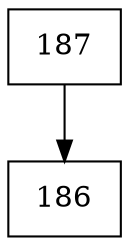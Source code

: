 digraph G {
  node [shape=record];
  node0 [label="{187}"];
  node0 -> node1;
  node1 [label="{186}"];
}

